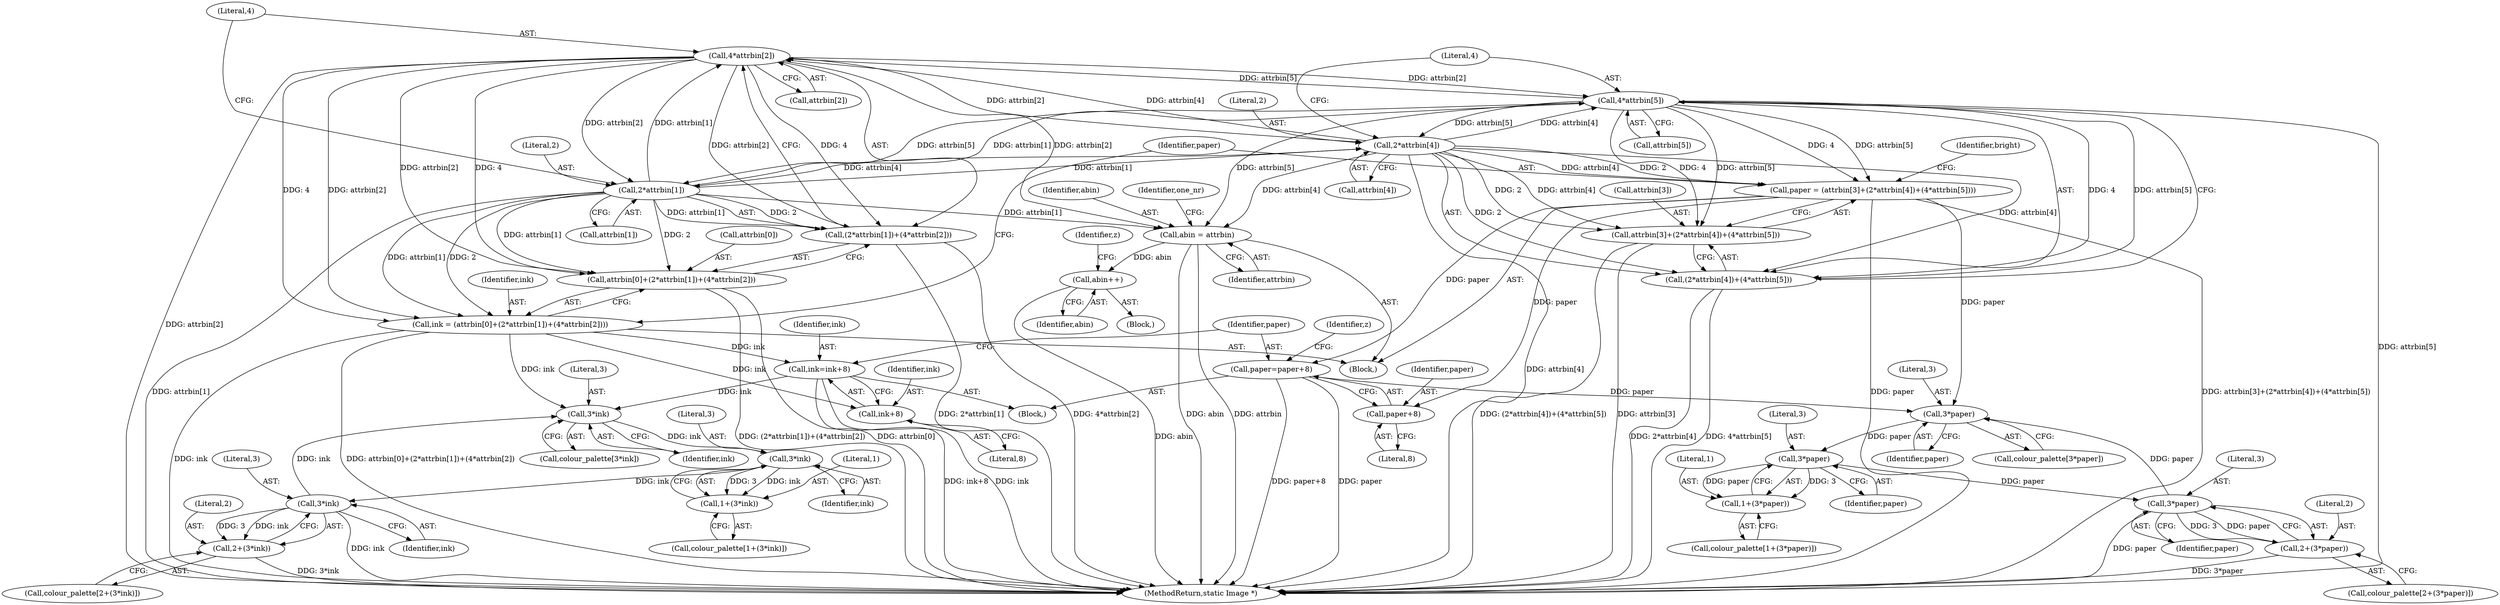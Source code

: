 digraph "0_ImageMagick_f6e9d0d9955e85bdd7540b251cd50d598dacc5e6_54@array" {
"1000423" [label="(Call,4*attrbin[2])"];
"1000440" [label="(Call,4*attrbin[5])"];
"1000435" [label="(Call,2*attrbin[4])"];
"1000423" [label="(Call,4*attrbin[2])"];
"1000418" [label="(Call,2*attrbin[1])"];
"1000338" [label="(Call,abin = attrbin)"];
"1000409" [label="(Call,abin++)"];
"1000411" [label="(Call,ink = (attrbin[0]+(2*attrbin[1])+(4*attrbin[2])))"];
"1000453" [label="(Call,ink=ink+8)"];
"1000500" [label="(Call,3*ink)"];
"1000510" [label="(Call,3*ink)"];
"1000508" [label="(Call,1+(3*ink))"];
"1000520" [label="(Call,3*ink)"];
"1000518" [label="(Call,2+(3*ink))"];
"1000455" [label="(Call,ink+8)"];
"1000413" [label="(Call,attrbin[0]+(2*attrbin[1])+(4*attrbin[2]))"];
"1000417" [label="(Call,(2*attrbin[1])+(4*attrbin[2]))"];
"1000428" [label="(Call,paper = (attrbin[3]+(2*attrbin[4])+(4*attrbin[5])))"];
"1000458" [label="(Call,paper=paper+8)"];
"1000530" [label="(Call,3*paper)"];
"1000540" [label="(Call,3*paper)"];
"1000538" [label="(Call,1+(3*paper))"];
"1000550" [label="(Call,3*paper)"];
"1000548" [label="(Call,2+(3*paper))"];
"1000460" [label="(Call,paper+8)"];
"1000430" [label="(Call,attrbin[3]+(2*attrbin[4])+(4*attrbin[5]))"];
"1000434" [label="(Call,(2*attrbin[4])+(4*attrbin[5]))"];
"1000440" [label="(Call,4*attrbin[5])"];
"1000339" [label="(Identifier,abin)"];
"1000429" [label="(Identifier,paper)"];
"1000412" [label="(Identifier,ink)"];
"1000546" [label="(Call,colour_palette[2+(3*paper)])"];
"1000430" [label="(Call,attrbin[3]+(2*attrbin[4])+(4*attrbin[5]))"];
"1000512" [label="(Identifier,ink)"];
"1000465" [label="(Identifier,z)"];
"1000459" [label="(Identifier,paper)"];
"1000437" [label="(Call,attrbin[4])"];
"1000548" [label="(Call,2+(3*paper))"];
"1000420" [label="(Call,attrbin[1])"];
"1000541" [label="(Literal,3)"];
"1000498" [label="(Call,colour_palette[3*ink])"];
"1000425" [label="(Call,attrbin[2])"];
"1000419" [label="(Literal,2)"];
"1000460" [label="(Call,paper+8)"];
"1000414" [label="(Call,attrbin[0])"];
"1000413" [label="(Call,attrbin[0]+(2*attrbin[1])+(4*attrbin[2]))"];
"1000552" [label="(Identifier,paper)"];
"1000431" [label="(Call,attrbin[3])"];
"1000411" [label="(Call,ink = (attrbin[0]+(2*attrbin[1])+(4*attrbin[2])))"];
"1000338" [label="(Call,abin = attrbin)"];
"1000530" [label="(Call,3*paper)"];
"1000428" [label="(Call,paper = (attrbin[3]+(2*attrbin[4])+(4*attrbin[5])))"];
"1000435" [label="(Call,2*attrbin[4])"];
"1000418" [label="(Call,2*attrbin[1])"];
"1000452" [label="(Block,)"];
"1000456" [label="(Identifier,ink)"];
"1000531" [label="(Literal,3)"];
"1000410" [label="(Identifier,abin)"];
"1000455" [label="(Call,ink+8)"];
"1000542" [label="(Identifier,paper)"];
"1000549" [label="(Literal,2)"];
"1000510" [label="(Call,3*ink)"];
"1000454" [label="(Identifier,ink)"];
"1000387" [label="(Identifier,z)"];
"1000520" [label="(Call,3*ink)"];
"1000506" [label="(Call,colour_palette[1+(3*ink)])"];
"1000521" [label="(Literal,3)"];
"1000417" [label="(Call,(2*attrbin[1])+(4*attrbin[2]))"];
"1000453" [label="(Call,ink=ink+8)"];
"1000550" [label="(Call,3*paper)"];
"1000458" [label="(Call,paper=paper+8)"];
"1000340" [label="(Identifier,attrbin)"];
"1000388" [label="(Block,)"];
"1000518" [label="(Call,2+(3*ink))"];
"1000516" [label="(Call,colour_palette[2+(3*ink)])"];
"1000538" [label="(Call,1+(3*paper))"];
"1000457" [label="(Literal,8)"];
"1000423" [label="(Call,4*attrbin[2])"];
"1000442" [label="(Call,attrbin[5])"];
"1000409" [label="(Call,abin++)"];
"1000461" [label="(Identifier,paper)"];
"1000446" [label="(Identifier,bright)"];
"1000539" [label="(Literal,1)"];
"1000528" [label="(Call,colour_palette[3*paper])"];
"1000424" [label="(Literal,4)"];
"1000500" [label="(Call,3*ink)"];
"1000292" [label="(Block,)"];
"1000551" [label="(Literal,3)"];
"1000342" [label="(Identifier,one_nr)"];
"1000511" [label="(Literal,3)"];
"1000522" [label="(Identifier,ink)"];
"1000509" [label="(Literal,1)"];
"1000508" [label="(Call,1+(3*ink))"];
"1000441" [label="(Literal,4)"];
"1000562" [label="(MethodReturn,static Image *)"];
"1000501" [label="(Literal,3)"];
"1000434" [label="(Call,(2*attrbin[4])+(4*attrbin[5]))"];
"1000536" [label="(Call,colour_palette[1+(3*paper)])"];
"1000436" [label="(Literal,2)"];
"1000519" [label="(Literal,2)"];
"1000502" [label="(Identifier,ink)"];
"1000462" [label="(Literal,8)"];
"1000540" [label="(Call,3*paper)"];
"1000532" [label="(Identifier,paper)"];
"1000423" -> "1000417"  [label="AST: "];
"1000423" -> "1000425"  [label="CFG: "];
"1000424" -> "1000423"  [label="AST: "];
"1000425" -> "1000423"  [label="AST: "];
"1000417" -> "1000423"  [label="CFG: "];
"1000423" -> "1000562"  [label="DDG: attrbin[2]"];
"1000423" -> "1000338"  [label="DDG: attrbin[2]"];
"1000423" -> "1000411"  [label="DDG: 4"];
"1000423" -> "1000411"  [label="DDG: attrbin[2]"];
"1000423" -> "1000413"  [label="DDG: 4"];
"1000423" -> "1000413"  [label="DDG: attrbin[2]"];
"1000423" -> "1000418"  [label="DDG: attrbin[2]"];
"1000423" -> "1000417"  [label="DDG: 4"];
"1000423" -> "1000417"  [label="DDG: attrbin[2]"];
"1000440" -> "1000423"  [label="DDG: attrbin[5]"];
"1000435" -> "1000423"  [label="DDG: attrbin[4]"];
"1000418" -> "1000423"  [label="DDG: attrbin[1]"];
"1000423" -> "1000435"  [label="DDG: attrbin[2]"];
"1000423" -> "1000440"  [label="DDG: attrbin[2]"];
"1000440" -> "1000434"  [label="AST: "];
"1000440" -> "1000442"  [label="CFG: "];
"1000441" -> "1000440"  [label="AST: "];
"1000442" -> "1000440"  [label="AST: "];
"1000434" -> "1000440"  [label="CFG: "];
"1000440" -> "1000562"  [label="DDG: attrbin[5]"];
"1000440" -> "1000338"  [label="DDG: attrbin[5]"];
"1000440" -> "1000418"  [label="DDG: attrbin[5]"];
"1000440" -> "1000428"  [label="DDG: 4"];
"1000440" -> "1000428"  [label="DDG: attrbin[5]"];
"1000440" -> "1000430"  [label="DDG: 4"];
"1000440" -> "1000430"  [label="DDG: attrbin[5]"];
"1000440" -> "1000435"  [label="DDG: attrbin[5]"];
"1000440" -> "1000434"  [label="DDG: 4"];
"1000440" -> "1000434"  [label="DDG: attrbin[5]"];
"1000435" -> "1000440"  [label="DDG: attrbin[4]"];
"1000418" -> "1000440"  [label="DDG: attrbin[1]"];
"1000435" -> "1000434"  [label="AST: "];
"1000435" -> "1000437"  [label="CFG: "];
"1000436" -> "1000435"  [label="AST: "];
"1000437" -> "1000435"  [label="AST: "];
"1000441" -> "1000435"  [label="CFG: "];
"1000435" -> "1000562"  [label="DDG: attrbin[4]"];
"1000435" -> "1000338"  [label="DDG: attrbin[4]"];
"1000435" -> "1000418"  [label="DDG: attrbin[4]"];
"1000435" -> "1000428"  [label="DDG: 2"];
"1000435" -> "1000428"  [label="DDG: attrbin[4]"];
"1000435" -> "1000430"  [label="DDG: 2"];
"1000435" -> "1000430"  [label="DDG: attrbin[4]"];
"1000435" -> "1000434"  [label="DDG: 2"];
"1000435" -> "1000434"  [label="DDG: attrbin[4]"];
"1000418" -> "1000435"  [label="DDG: attrbin[1]"];
"1000418" -> "1000417"  [label="AST: "];
"1000418" -> "1000420"  [label="CFG: "];
"1000419" -> "1000418"  [label="AST: "];
"1000420" -> "1000418"  [label="AST: "];
"1000424" -> "1000418"  [label="CFG: "];
"1000418" -> "1000562"  [label="DDG: attrbin[1]"];
"1000418" -> "1000338"  [label="DDG: attrbin[1]"];
"1000418" -> "1000411"  [label="DDG: 2"];
"1000418" -> "1000411"  [label="DDG: attrbin[1]"];
"1000418" -> "1000413"  [label="DDG: 2"];
"1000418" -> "1000413"  [label="DDG: attrbin[1]"];
"1000418" -> "1000417"  [label="DDG: 2"];
"1000418" -> "1000417"  [label="DDG: attrbin[1]"];
"1000338" -> "1000292"  [label="AST: "];
"1000338" -> "1000340"  [label="CFG: "];
"1000339" -> "1000338"  [label="AST: "];
"1000340" -> "1000338"  [label="AST: "];
"1000342" -> "1000338"  [label="CFG: "];
"1000338" -> "1000562"  [label="DDG: abin"];
"1000338" -> "1000562"  [label="DDG: attrbin"];
"1000338" -> "1000409"  [label="DDG: abin"];
"1000409" -> "1000388"  [label="AST: "];
"1000409" -> "1000410"  [label="CFG: "];
"1000410" -> "1000409"  [label="AST: "];
"1000387" -> "1000409"  [label="CFG: "];
"1000409" -> "1000562"  [label="DDG: abin"];
"1000411" -> "1000292"  [label="AST: "];
"1000411" -> "1000413"  [label="CFG: "];
"1000412" -> "1000411"  [label="AST: "];
"1000413" -> "1000411"  [label="AST: "];
"1000429" -> "1000411"  [label="CFG: "];
"1000411" -> "1000562"  [label="DDG: ink"];
"1000411" -> "1000562"  [label="DDG: attrbin[0]+(2*attrbin[1])+(4*attrbin[2])"];
"1000411" -> "1000453"  [label="DDG: ink"];
"1000411" -> "1000455"  [label="DDG: ink"];
"1000411" -> "1000500"  [label="DDG: ink"];
"1000453" -> "1000452"  [label="AST: "];
"1000453" -> "1000455"  [label="CFG: "];
"1000454" -> "1000453"  [label="AST: "];
"1000455" -> "1000453"  [label="AST: "];
"1000459" -> "1000453"  [label="CFG: "];
"1000453" -> "1000562"  [label="DDG: ink+8"];
"1000453" -> "1000562"  [label="DDG: ink"];
"1000453" -> "1000500"  [label="DDG: ink"];
"1000500" -> "1000498"  [label="AST: "];
"1000500" -> "1000502"  [label="CFG: "];
"1000501" -> "1000500"  [label="AST: "];
"1000502" -> "1000500"  [label="AST: "];
"1000498" -> "1000500"  [label="CFG: "];
"1000520" -> "1000500"  [label="DDG: ink"];
"1000500" -> "1000510"  [label="DDG: ink"];
"1000510" -> "1000508"  [label="AST: "];
"1000510" -> "1000512"  [label="CFG: "];
"1000511" -> "1000510"  [label="AST: "];
"1000512" -> "1000510"  [label="AST: "];
"1000508" -> "1000510"  [label="CFG: "];
"1000510" -> "1000508"  [label="DDG: 3"];
"1000510" -> "1000508"  [label="DDG: ink"];
"1000510" -> "1000520"  [label="DDG: ink"];
"1000508" -> "1000506"  [label="AST: "];
"1000509" -> "1000508"  [label="AST: "];
"1000506" -> "1000508"  [label="CFG: "];
"1000520" -> "1000518"  [label="AST: "];
"1000520" -> "1000522"  [label="CFG: "];
"1000521" -> "1000520"  [label="AST: "];
"1000522" -> "1000520"  [label="AST: "];
"1000518" -> "1000520"  [label="CFG: "];
"1000520" -> "1000562"  [label="DDG: ink"];
"1000520" -> "1000518"  [label="DDG: 3"];
"1000520" -> "1000518"  [label="DDG: ink"];
"1000518" -> "1000516"  [label="AST: "];
"1000519" -> "1000518"  [label="AST: "];
"1000516" -> "1000518"  [label="CFG: "];
"1000518" -> "1000562"  [label="DDG: 3*ink"];
"1000455" -> "1000457"  [label="CFG: "];
"1000456" -> "1000455"  [label="AST: "];
"1000457" -> "1000455"  [label="AST: "];
"1000413" -> "1000417"  [label="CFG: "];
"1000414" -> "1000413"  [label="AST: "];
"1000417" -> "1000413"  [label="AST: "];
"1000413" -> "1000562"  [label="DDG: attrbin[0]"];
"1000413" -> "1000562"  [label="DDG: (2*attrbin[1])+(4*attrbin[2])"];
"1000417" -> "1000562"  [label="DDG: 4*attrbin[2]"];
"1000417" -> "1000562"  [label="DDG: 2*attrbin[1]"];
"1000428" -> "1000292"  [label="AST: "];
"1000428" -> "1000430"  [label="CFG: "];
"1000429" -> "1000428"  [label="AST: "];
"1000430" -> "1000428"  [label="AST: "];
"1000446" -> "1000428"  [label="CFG: "];
"1000428" -> "1000562"  [label="DDG: attrbin[3]+(2*attrbin[4])+(4*attrbin[5])"];
"1000428" -> "1000562"  [label="DDG: paper"];
"1000428" -> "1000458"  [label="DDG: paper"];
"1000428" -> "1000460"  [label="DDG: paper"];
"1000428" -> "1000530"  [label="DDG: paper"];
"1000458" -> "1000452"  [label="AST: "];
"1000458" -> "1000460"  [label="CFG: "];
"1000459" -> "1000458"  [label="AST: "];
"1000460" -> "1000458"  [label="AST: "];
"1000465" -> "1000458"  [label="CFG: "];
"1000458" -> "1000562"  [label="DDG: paper+8"];
"1000458" -> "1000562"  [label="DDG: paper"];
"1000458" -> "1000530"  [label="DDG: paper"];
"1000530" -> "1000528"  [label="AST: "];
"1000530" -> "1000532"  [label="CFG: "];
"1000531" -> "1000530"  [label="AST: "];
"1000532" -> "1000530"  [label="AST: "];
"1000528" -> "1000530"  [label="CFG: "];
"1000550" -> "1000530"  [label="DDG: paper"];
"1000530" -> "1000540"  [label="DDG: paper"];
"1000540" -> "1000538"  [label="AST: "];
"1000540" -> "1000542"  [label="CFG: "];
"1000541" -> "1000540"  [label="AST: "];
"1000542" -> "1000540"  [label="AST: "];
"1000538" -> "1000540"  [label="CFG: "];
"1000540" -> "1000538"  [label="DDG: 3"];
"1000540" -> "1000538"  [label="DDG: paper"];
"1000540" -> "1000550"  [label="DDG: paper"];
"1000538" -> "1000536"  [label="AST: "];
"1000539" -> "1000538"  [label="AST: "];
"1000536" -> "1000538"  [label="CFG: "];
"1000550" -> "1000548"  [label="AST: "];
"1000550" -> "1000552"  [label="CFG: "];
"1000551" -> "1000550"  [label="AST: "];
"1000552" -> "1000550"  [label="AST: "];
"1000548" -> "1000550"  [label="CFG: "];
"1000550" -> "1000562"  [label="DDG: paper"];
"1000550" -> "1000548"  [label="DDG: 3"];
"1000550" -> "1000548"  [label="DDG: paper"];
"1000548" -> "1000546"  [label="AST: "];
"1000549" -> "1000548"  [label="AST: "];
"1000546" -> "1000548"  [label="CFG: "];
"1000548" -> "1000562"  [label="DDG: 3*paper"];
"1000460" -> "1000462"  [label="CFG: "];
"1000461" -> "1000460"  [label="AST: "];
"1000462" -> "1000460"  [label="AST: "];
"1000430" -> "1000434"  [label="CFG: "];
"1000431" -> "1000430"  [label="AST: "];
"1000434" -> "1000430"  [label="AST: "];
"1000430" -> "1000562"  [label="DDG: (2*attrbin[4])+(4*attrbin[5])"];
"1000430" -> "1000562"  [label="DDG: attrbin[3]"];
"1000434" -> "1000562"  [label="DDG: 4*attrbin[5]"];
"1000434" -> "1000562"  [label="DDG: 2*attrbin[4]"];
}
